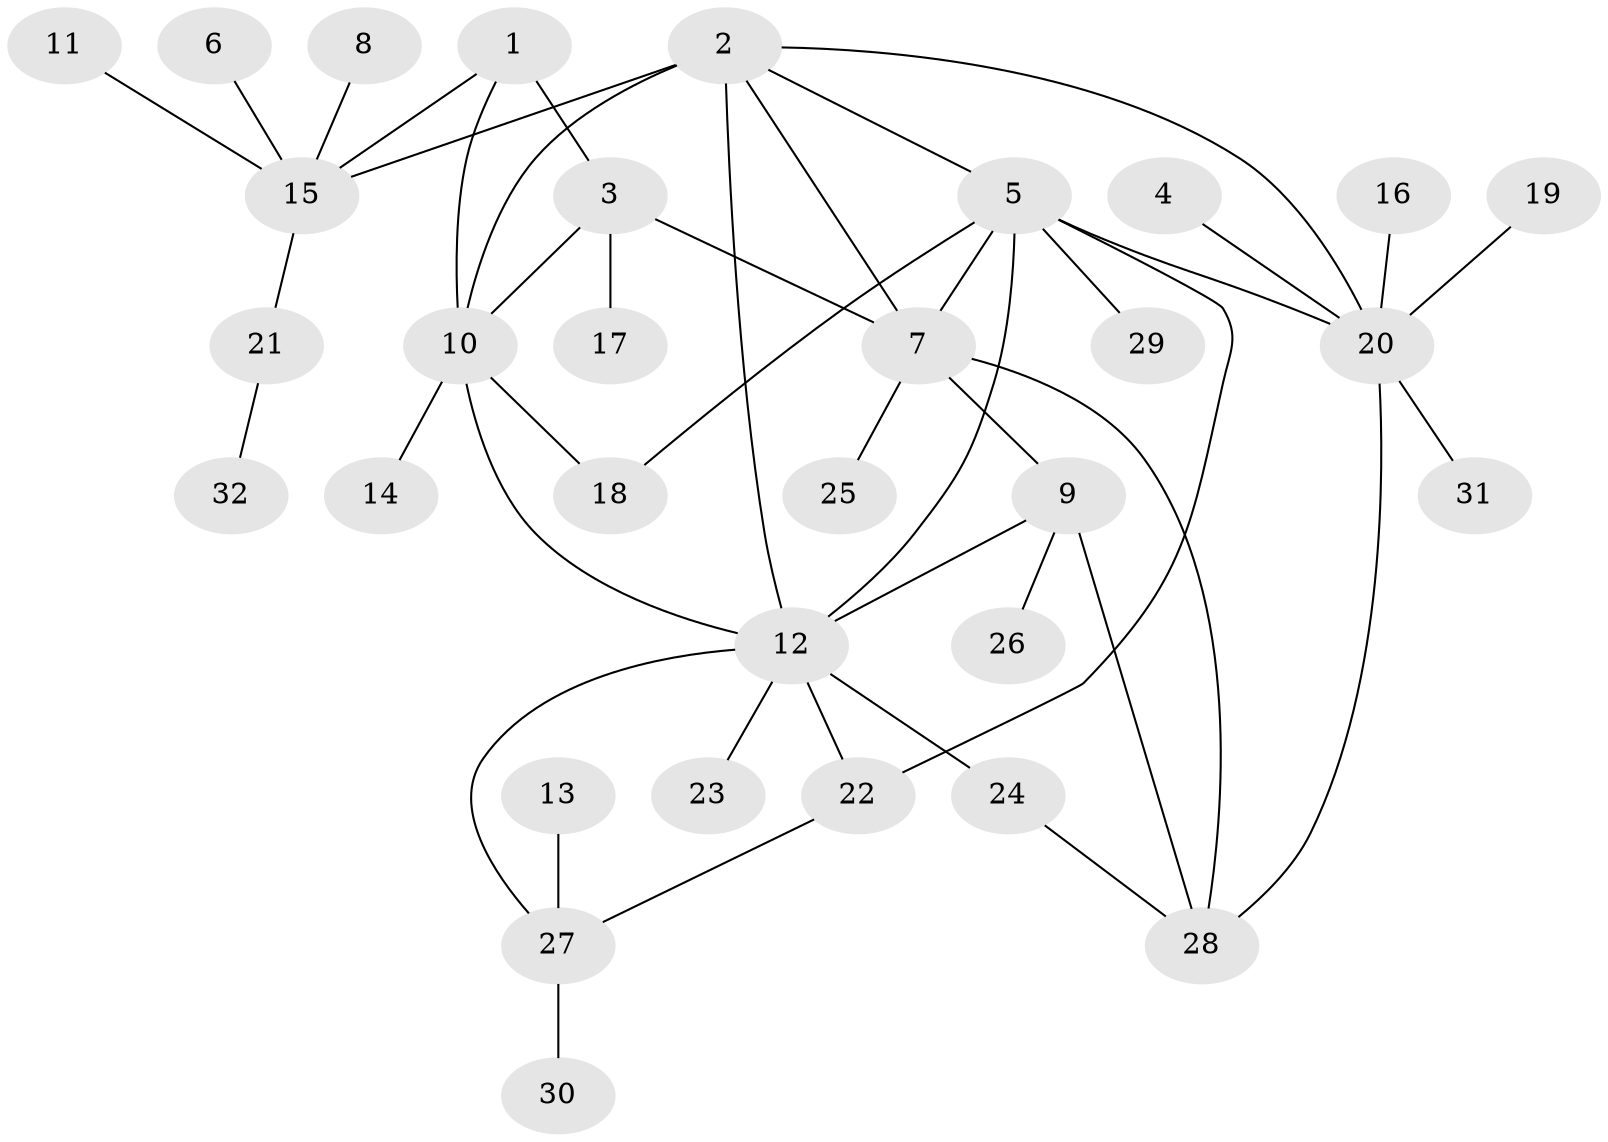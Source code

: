// original degree distribution, {5: 0.06349206349206349, 3: 0.06349206349206349, 7: 0.015873015873015872, 8: 0.031746031746031744, 9: 0.015873015873015872, 4: 0.031746031746031744, 2: 0.2222222222222222, 10: 0.015873015873015872, 6: 0.031746031746031744, 1: 0.5079365079365079}
// Generated by graph-tools (version 1.1) at 2025/02/03/09/25 03:02:49]
// undirected, 32 vertices, 45 edges
graph export_dot {
graph [start="1"]
  node [color=gray90,style=filled];
  1;
  2;
  3;
  4;
  5;
  6;
  7;
  8;
  9;
  10;
  11;
  12;
  13;
  14;
  15;
  16;
  17;
  18;
  19;
  20;
  21;
  22;
  23;
  24;
  25;
  26;
  27;
  28;
  29;
  30;
  31;
  32;
  1 -- 3 [weight=1.0];
  1 -- 10 [weight=1.0];
  1 -- 15 [weight=1.0];
  2 -- 5 [weight=1.0];
  2 -- 7 [weight=1.0];
  2 -- 10 [weight=1.0];
  2 -- 12 [weight=1.0];
  2 -- 15 [weight=2.0];
  2 -- 20 [weight=1.0];
  3 -- 7 [weight=1.0];
  3 -- 10 [weight=1.0];
  3 -- 17 [weight=1.0];
  4 -- 20 [weight=1.0];
  5 -- 7 [weight=1.0];
  5 -- 12 [weight=1.0];
  5 -- 18 [weight=1.0];
  5 -- 20 [weight=1.0];
  5 -- 22 [weight=1.0];
  5 -- 29 [weight=1.0];
  6 -- 15 [weight=1.0];
  7 -- 9 [weight=1.0];
  7 -- 25 [weight=1.0];
  7 -- 28 [weight=1.0];
  8 -- 15 [weight=1.0];
  9 -- 12 [weight=1.0];
  9 -- 26 [weight=1.0];
  9 -- 28 [weight=1.0];
  10 -- 12 [weight=1.0];
  10 -- 14 [weight=1.0];
  10 -- 18 [weight=1.0];
  11 -- 15 [weight=1.0];
  12 -- 22 [weight=1.0];
  12 -- 23 [weight=1.0];
  12 -- 24 [weight=1.0];
  12 -- 27 [weight=1.0];
  13 -- 27 [weight=1.0];
  15 -- 21 [weight=1.0];
  16 -- 20 [weight=1.0];
  19 -- 20 [weight=1.0];
  20 -- 28 [weight=1.0];
  20 -- 31 [weight=1.0];
  21 -- 32 [weight=1.0];
  22 -- 27 [weight=1.0];
  24 -- 28 [weight=1.0];
  27 -- 30 [weight=1.0];
}
